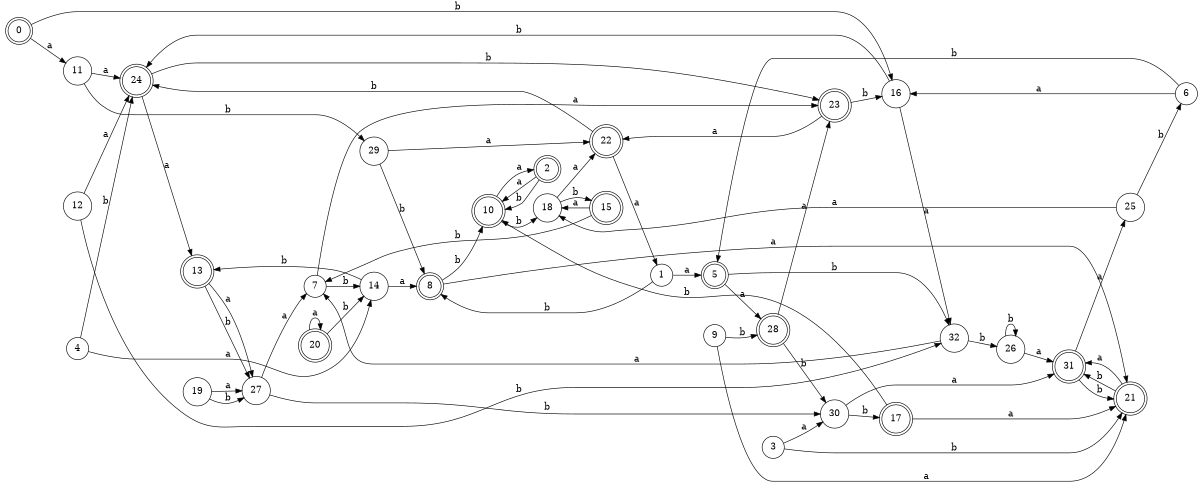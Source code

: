 digraph n27_7 {
__start0 [label="" shape="none"];

rankdir=LR;
size="8,5";

s0 [style="rounded,filled", color="black", fillcolor="white" shape="doublecircle", label="0"];
s1 [style="filled", color="black", fillcolor="white" shape="circle", label="1"];
s2 [style="rounded,filled", color="black", fillcolor="white" shape="doublecircle", label="2"];
s3 [style="filled", color="black", fillcolor="white" shape="circle", label="3"];
s4 [style="filled", color="black", fillcolor="white" shape="circle", label="4"];
s5 [style="rounded,filled", color="black", fillcolor="white" shape="doublecircle", label="5"];
s6 [style="filled", color="black", fillcolor="white" shape="circle", label="6"];
s7 [style="filled", color="black", fillcolor="white" shape="circle", label="7"];
s8 [style="rounded,filled", color="black", fillcolor="white" shape="doublecircle", label="8"];
s9 [style="filled", color="black", fillcolor="white" shape="circle", label="9"];
s10 [style="rounded,filled", color="black", fillcolor="white" shape="doublecircle", label="10"];
s11 [style="filled", color="black", fillcolor="white" shape="circle", label="11"];
s12 [style="filled", color="black", fillcolor="white" shape="circle", label="12"];
s13 [style="rounded,filled", color="black", fillcolor="white" shape="doublecircle", label="13"];
s14 [style="filled", color="black", fillcolor="white" shape="circle", label="14"];
s15 [style="rounded,filled", color="black", fillcolor="white" shape="doublecircle", label="15"];
s16 [style="filled", color="black", fillcolor="white" shape="circle", label="16"];
s17 [style="rounded,filled", color="black", fillcolor="white" shape="doublecircle", label="17"];
s18 [style="filled", color="black", fillcolor="white" shape="circle", label="18"];
s19 [style="filled", color="black", fillcolor="white" shape="circle", label="19"];
s20 [style="rounded,filled", color="black", fillcolor="white" shape="doublecircle", label="20"];
s21 [style="rounded,filled", color="black", fillcolor="white" shape="doublecircle", label="21"];
s22 [style="rounded,filled", color="black", fillcolor="white" shape="doublecircle", label="22"];
s23 [style="rounded,filled", color="black", fillcolor="white" shape="doublecircle", label="23"];
s24 [style="rounded,filled", color="black", fillcolor="white" shape="doublecircle", label="24"];
s25 [style="filled", color="black", fillcolor="white" shape="circle", label="25"];
s26 [style="filled", color="black", fillcolor="white" shape="circle", label="26"];
s27 [style="filled", color="black", fillcolor="white" shape="circle", label="27"];
s28 [style="rounded,filled", color="black", fillcolor="white" shape="doublecircle", label="28"];
s29 [style="filled", color="black", fillcolor="white" shape="circle", label="29"];
s30 [style="filled", color="black", fillcolor="white" shape="circle", label="30"];
s31 [style="rounded,filled", color="black", fillcolor="white" shape="doublecircle", label="31"];
s32 [style="filled", color="black", fillcolor="white" shape="circle", label="32"];
s0 -> s11 [label="a"];
s0 -> s16 [label="b"];
s1 -> s5 [label="a"];
s1 -> s8 [label="b"];
s2 -> s10 [label="a"];
s2 -> s10 [label="b"];
s3 -> s30 [label="a"];
s3 -> s21 [label="b"];
s4 -> s14 [label="a"];
s4 -> s24 [label="b"];
s5 -> s28 [label="a"];
s5 -> s32 [label="b"];
s6 -> s16 [label="a"];
s6 -> s5 [label="b"];
s7 -> s23 [label="a"];
s7 -> s14 [label="b"];
s8 -> s21 [label="a"];
s8 -> s10 [label="b"];
s9 -> s21 [label="a"];
s9 -> s28 [label="b"];
s10 -> s2 [label="a"];
s10 -> s18 [label="b"];
s11 -> s24 [label="a"];
s11 -> s29 [label="b"];
s12 -> s24 [label="a"];
s12 -> s32 [label="b"];
s13 -> s27 [label="a"];
s13 -> s27 [label="b"];
s14 -> s8 [label="a"];
s14 -> s13 [label="b"];
s15 -> s18 [label="a"];
s15 -> s7 [label="b"];
s16 -> s32 [label="a"];
s16 -> s24 [label="b"];
s17 -> s21 [label="a"];
s17 -> s10 [label="b"];
s18 -> s22 [label="a"];
s18 -> s15 [label="b"];
s19 -> s27 [label="a"];
s19 -> s27 [label="b"];
s20 -> s20 [label="a"];
s20 -> s14 [label="b"];
s21 -> s31 [label="a"];
s21 -> s31 [label="b"];
s22 -> s1 [label="a"];
s22 -> s24 [label="b"];
s23 -> s22 [label="a"];
s23 -> s16 [label="b"];
s24 -> s13 [label="a"];
s24 -> s23 [label="b"];
s25 -> s18 [label="a"];
s25 -> s6 [label="b"];
s26 -> s31 [label="a"];
s26 -> s26 [label="b"];
s27 -> s7 [label="a"];
s27 -> s30 [label="b"];
s28 -> s23 [label="a"];
s28 -> s30 [label="b"];
s29 -> s22 [label="a"];
s29 -> s8 [label="b"];
s30 -> s31 [label="a"];
s30 -> s17 [label="b"];
s31 -> s25 [label="a"];
s31 -> s21 [label="b"];
s32 -> s7 [label="a"];
s32 -> s26 [label="b"];

}